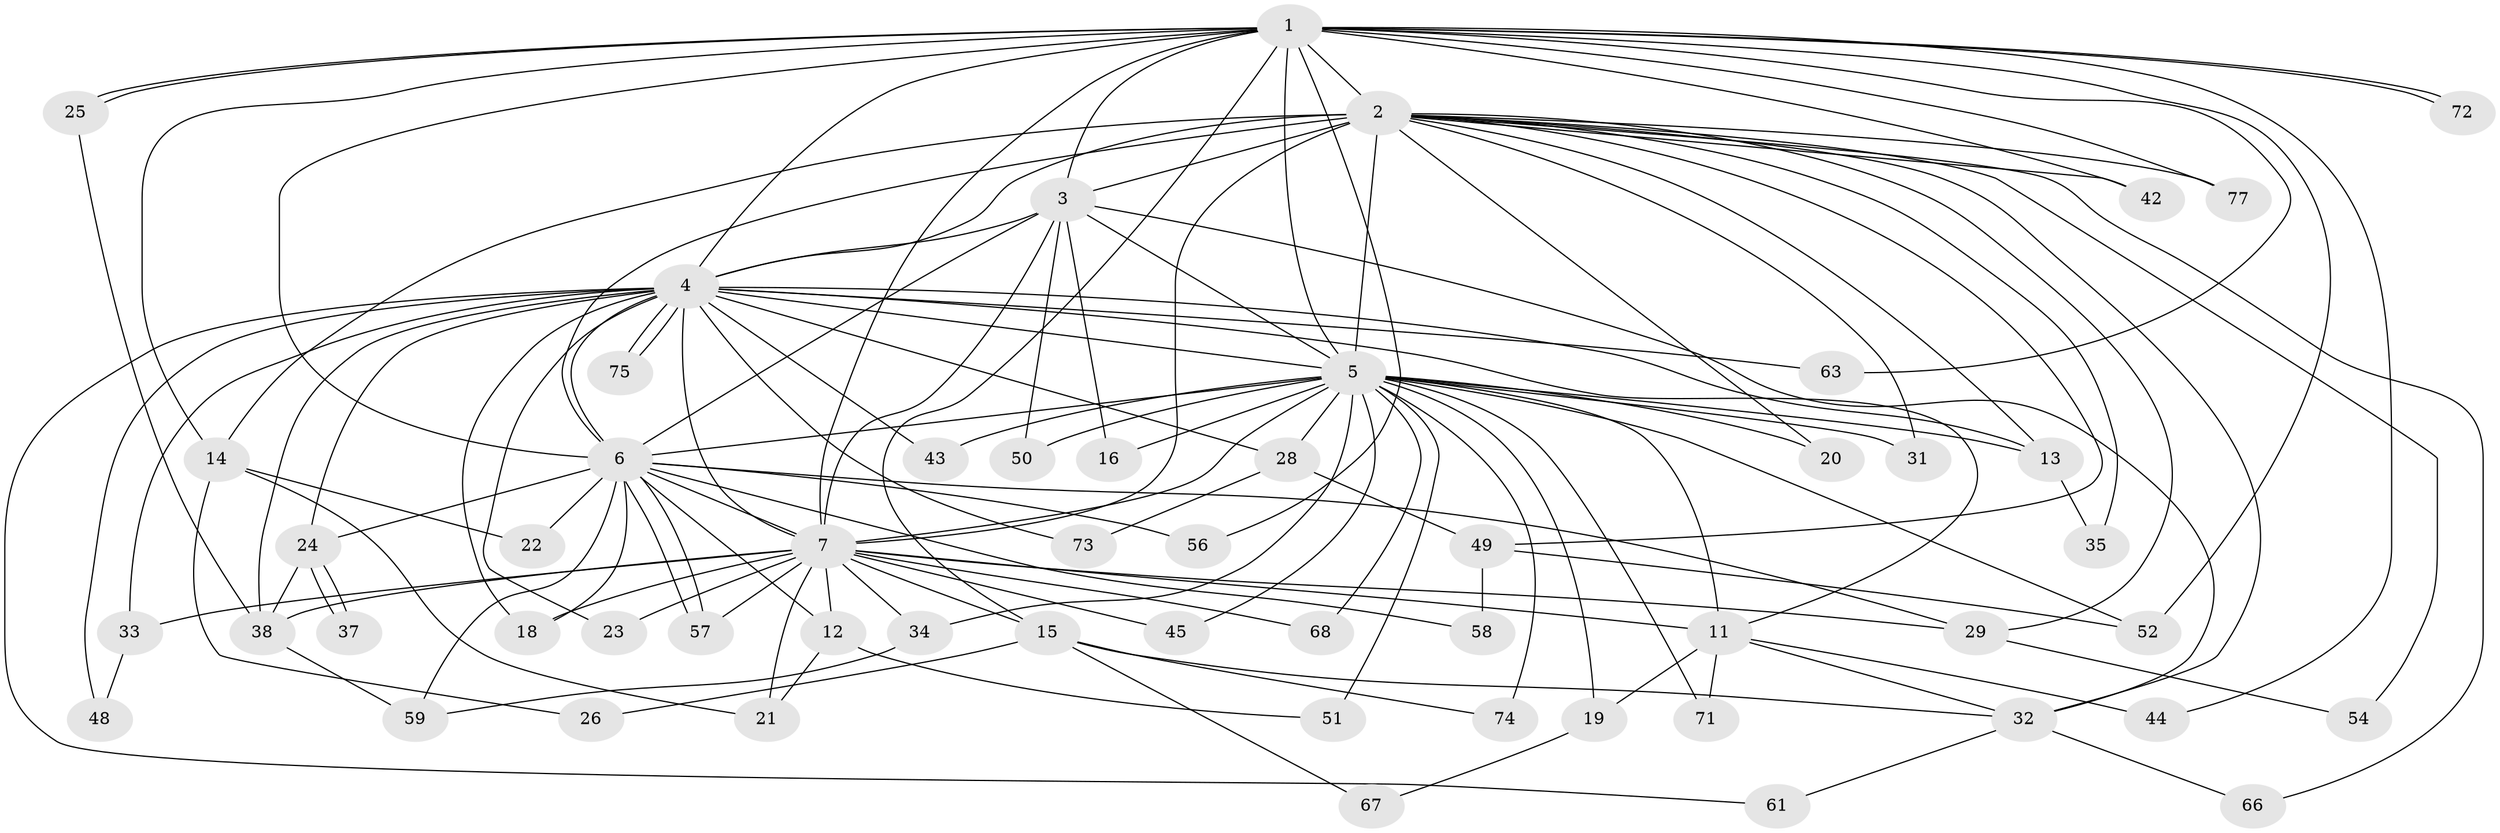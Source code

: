 // Generated by graph-tools (version 1.1) at 2025/51/02/27/25 19:51:46]
// undirected, 56 vertices, 131 edges
graph export_dot {
graph [start="1"]
  node [color=gray90,style=filled];
  1 [super="+53"];
  2 [super="+8"];
  3 [super="+62"];
  4 [super="+10"];
  5 [super="+17"];
  6 [super="+76"];
  7 [super="+9"];
  11 [super="+27"];
  12;
  13 [super="+65"];
  14;
  15 [super="+46"];
  16;
  18;
  19;
  20;
  21 [super="+70"];
  22;
  23 [super="+30"];
  24 [super="+47"];
  25;
  26;
  28 [super="+55"];
  29 [super="+40"];
  31;
  32 [super="+36"];
  33;
  34 [super="+41"];
  35;
  37;
  38 [super="+39"];
  42;
  43;
  44;
  45;
  48;
  49;
  50;
  51;
  52 [super="+60"];
  54;
  56;
  57 [super="+64"];
  58;
  59 [super="+69"];
  61;
  63;
  66;
  67;
  68;
  71;
  72;
  73;
  74;
  75;
  77;
  1 -- 2 [weight=2];
  1 -- 3;
  1 -- 4 [weight=2];
  1 -- 5;
  1 -- 6;
  1 -- 7 [weight=2];
  1 -- 14;
  1 -- 15;
  1 -- 25;
  1 -- 25;
  1 -- 42;
  1 -- 44;
  1 -- 63;
  1 -- 72;
  1 -- 72;
  1 -- 77;
  1 -- 56;
  1 -- 52 [weight=2];
  2 -- 3 [weight=2];
  2 -- 4 [weight=4];
  2 -- 5 [weight=2];
  2 -- 6 [weight=2];
  2 -- 7 [weight=4];
  2 -- 13;
  2 -- 42;
  2 -- 66;
  2 -- 77;
  2 -- 14;
  2 -- 20;
  2 -- 31;
  2 -- 32;
  2 -- 35;
  2 -- 49;
  2 -- 54;
  2 -- 29;
  3 -- 4 [weight=2];
  3 -- 5 [weight=2];
  3 -- 6;
  3 -- 7 [weight=2];
  3 -- 16;
  3 -- 50;
  3 -- 32;
  4 -- 5 [weight=2];
  4 -- 6 [weight=2];
  4 -- 7 [weight=4];
  4 -- 18;
  4 -- 23;
  4 -- 28;
  4 -- 33;
  4 -- 48;
  4 -- 61;
  4 -- 63;
  4 -- 73;
  4 -- 75;
  4 -- 75;
  4 -- 11;
  4 -- 43;
  4 -- 13;
  4 -- 24;
  4 -- 38;
  5 -- 6;
  5 -- 7 [weight=2];
  5 -- 11;
  5 -- 13;
  5 -- 16;
  5 -- 19;
  5 -- 20;
  5 -- 31;
  5 -- 34;
  5 -- 43;
  5 -- 45;
  5 -- 50;
  5 -- 51;
  5 -- 52;
  5 -- 74;
  5 -- 68;
  5 -- 71;
  5 -- 28 [weight=2];
  6 -- 7 [weight=2];
  6 -- 12;
  6 -- 22;
  6 -- 24;
  6 -- 29;
  6 -- 56;
  6 -- 57;
  6 -- 57;
  6 -- 58;
  6 -- 18;
  6 -- 59;
  7 -- 11;
  7 -- 12;
  7 -- 18;
  7 -- 33;
  7 -- 38;
  7 -- 68;
  7 -- 15;
  7 -- 21;
  7 -- 23 [weight=2];
  7 -- 29;
  7 -- 34 [weight=2];
  7 -- 45;
  7 -- 57;
  11 -- 19;
  11 -- 32;
  11 -- 44;
  11 -- 71;
  12 -- 51;
  12 -- 21;
  13 -- 35;
  14 -- 21;
  14 -- 22;
  14 -- 26;
  15 -- 26;
  15 -- 67;
  15 -- 74;
  15 -- 32;
  19 -- 67;
  24 -- 37;
  24 -- 37;
  24 -- 38;
  25 -- 38;
  28 -- 49;
  28 -- 73;
  29 -- 54;
  32 -- 61;
  32 -- 66;
  33 -- 48;
  34 -- 59;
  38 -- 59;
  49 -- 52;
  49 -- 58;
}
